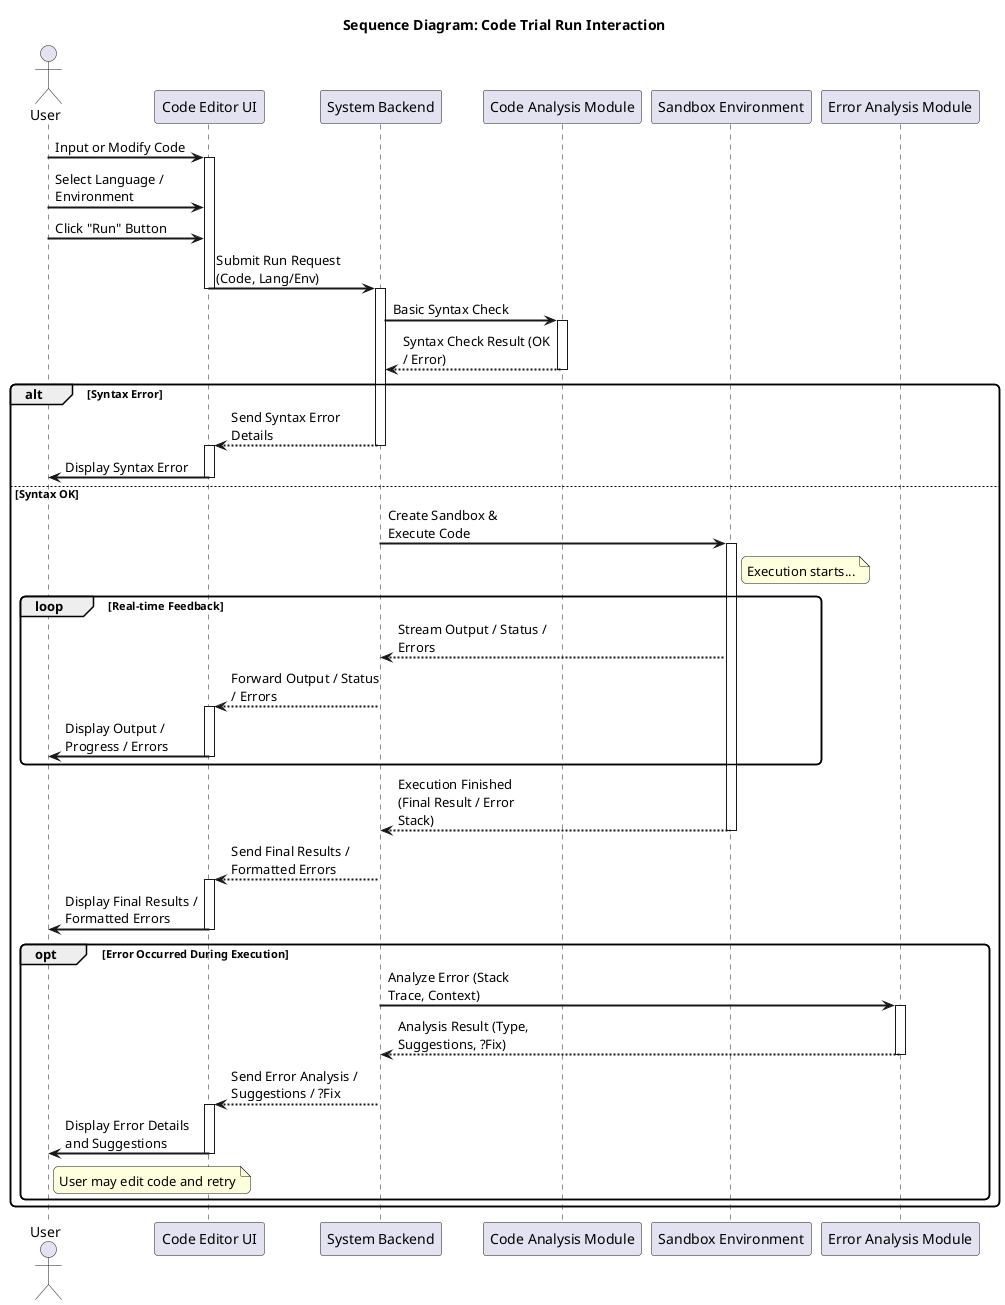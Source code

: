 // Filename: CodeRunSequenceDiagram.plantuml
@startuml
title Sequence Diagram: Code Trial Run Interaction

actor User
participant "Code Editor UI" as EditorUI
participant "System Backend" as Backend
participant "Code Analysis Module" as SyntaxChecker
participant "Sandbox Environment" as Sandbox
participant "Error Analysis Module" as ErrorAnalyzer

skinparam sequenceArrowThickness 2
skinparam roundcorner 10
skinparam maxmessagesize 150
skinparam sequenceParticipant bold

User -> EditorUI : Input or Modify Code
activate EditorUI
User -> EditorUI : Select Language / Environment
User -> EditorUI : Click "Run" Button
EditorUI -> Backend : Submit Run Request (Code, Lang/Env)
deactivate EditorUI
activate Backend

Backend -> SyntaxChecker : Basic Syntax Check
activate SyntaxChecker
SyntaxChecker --> Backend : Syntax Check Result (OK / Error)
deactivate SyntaxChecker

alt Syntax Error
    Backend --> EditorUI : Send Syntax Error Details
    deactivate Backend
    activate EditorUI
    EditorUI -> User : Display Syntax Error
    deactivate EditorUI
else Syntax OK
    Backend -> Sandbox : Create Sandbox & Execute Code
    activate Sandbox
    note right of Sandbox : Execution starts...
    loop Real-time Feedback
        Sandbox --> Backend : Stream Output / Status / Errors
        Backend --> EditorUI : Forward Output / Status / Errors
        activate EditorUI
        EditorUI -> User : Display Output / Progress / Errors
        deactivate EditorUI
    end
    Sandbox --> Backend : Execution Finished (Final Result / Error Stack)
    deactivate Sandbox

    Backend --> EditorUI : Send Final Results / Formatted Errors
    activate EditorUI
    EditorUI -> User : Display Final Results / Formatted Errors
    deactivate EditorUI

    opt Error Occurred During Execution
        Backend -> ErrorAnalyzer : Analyze Error (Stack Trace, Context)
        activate ErrorAnalyzer
        ErrorAnalyzer --> Backend : Analysis Result (Type, Suggestions, ?Fix)
        deactivate ErrorAnalyzer
        Backend --> EditorUI : Send Error Analysis / Suggestions / ?Fix
        activate EditorUI
        EditorUI -> User : Display Error Details and Suggestions
        deactivate EditorUI
        note right of User : User may edit code and retry
    end
    deactivate Backend
end

@enduml